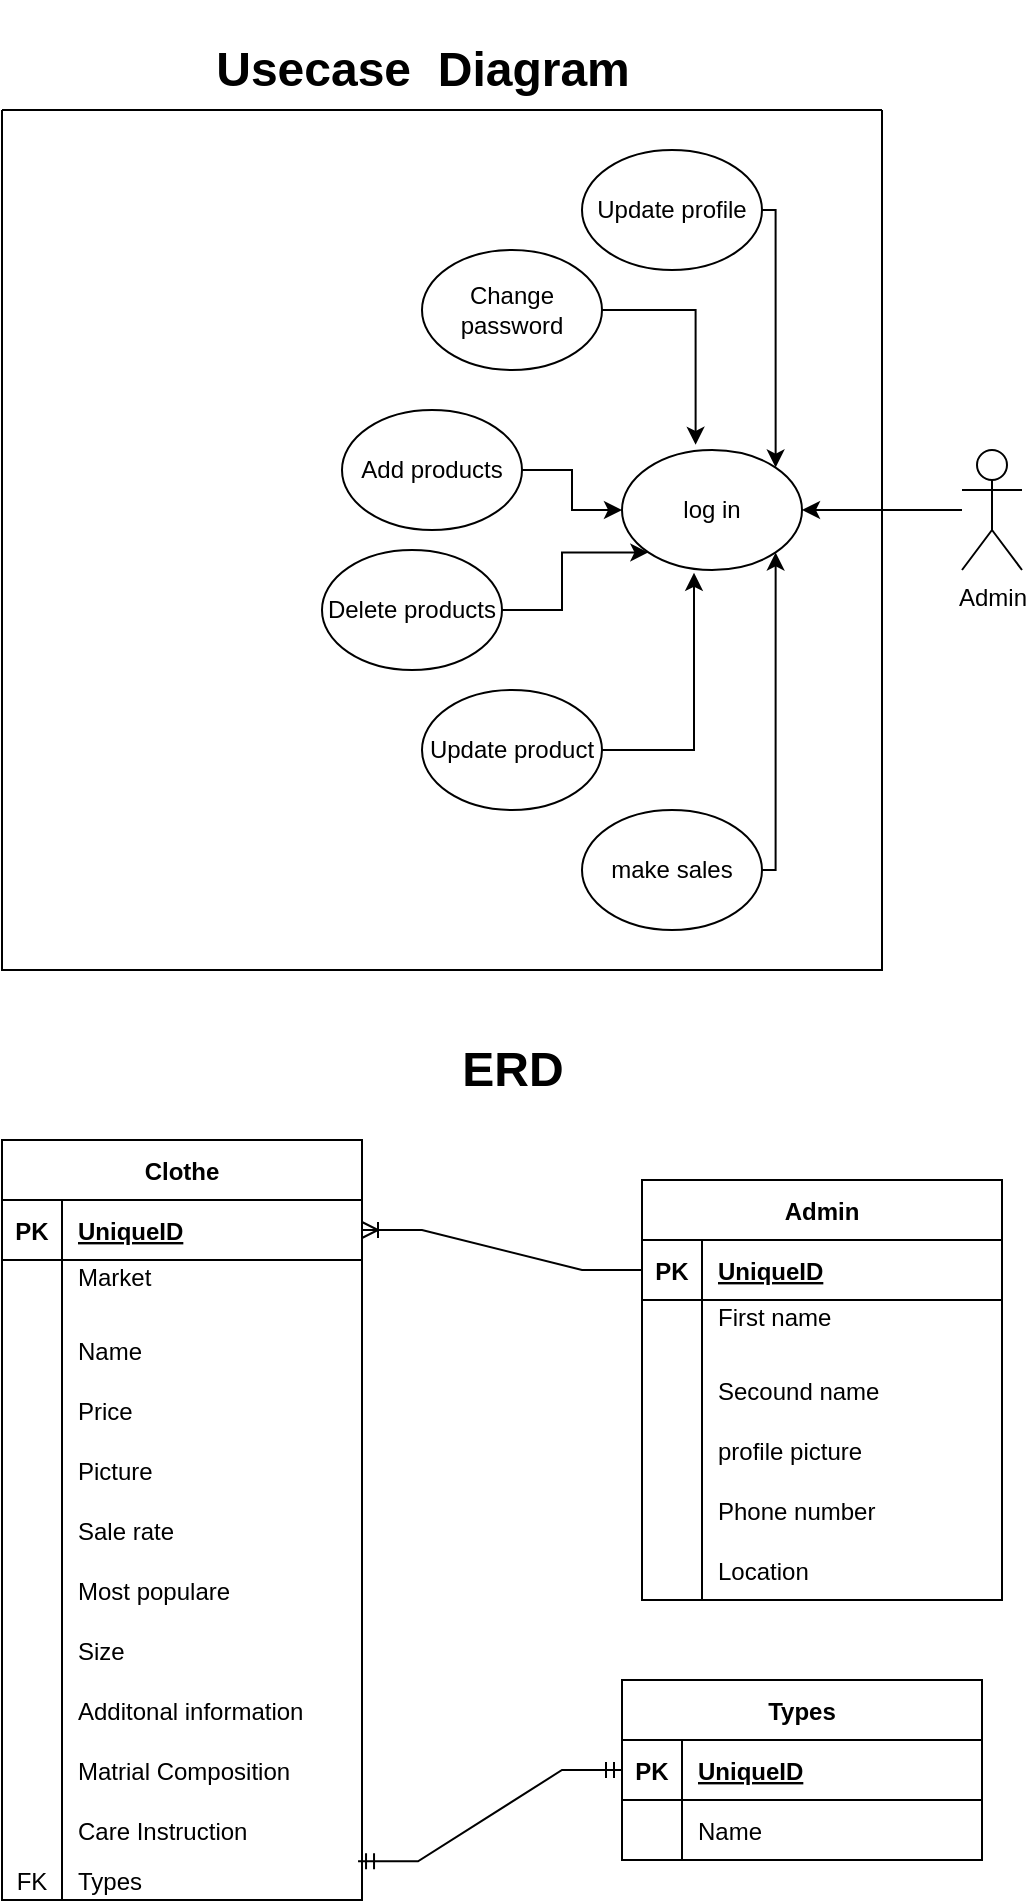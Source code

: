 <mxfile version="20.7.4" type="device"><diagram id="LIxAd3S7H-RhhiUVsFGM" name="Page-1"><mxGraphModel dx="1036" dy="606" grid="1" gridSize="10" guides="1" tooltips="1" connect="1" arrows="1" fold="1" page="1" pageScale="1" pageWidth="850" pageHeight="1100" math="0" shadow="0"><root><mxCell id="0"/><mxCell id="1" parent="0"/><mxCell id="iDOFnc7NDDJiZu9Sfizi-2" value="" style="swimlane;startSize=0;" parent="1" vertex="1"><mxGeometry x="190" y="85" width="440" height="430" as="geometry"/></mxCell><mxCell id="iDOFnc7NDDJiZu9Sfizi-7" value="log in" style="ellipse;whiteSpace=wrap;html=1;" parent="iDOFnc7NDDJiZu9Sfizi-2" vertex="1"><mxGeometry x="310" y="170" width="90" height="60" as="geometry"/></mxCell><mxCell id="iDOFnc7NDDJiZu9Sfizi-13" style="edgeStyle=orthogonalEdgeStyle;rounded=0;orthogonalLoop=1;jettySize=auto;html=1;entryX=0.409;entryY=-0.043;entryDx=0;entryDy=0;entryPerimeter=0;" parent="iDOFnc7NDDJiZu9Sfizi-2" source="iDOFnc7NDDJiZu9Sfizi-9" target="iDOFnc7NDDJiZu9Sfizi-7" edge="1"><mxGeometry relative="1" as="geometry"/></mxCell><mxCell id="iDOFnc7NDDJiZu9Sfizi-9" value="Change password" style="ellipse;whiteSpace=wrap;html=1;" parent="iDOFnc7NDDJiZu9Sfizi-2" vertex="1"><mxGeometry x="210" y="70" width="90" height="60" as="geometry"/></mxCell><mxCell id="iDOFnc7NDDJiZu9Sfizi-14" style="edgeStyle=orthogonalEdgeStyle;rounded=0;orthogonalLoop=1;jettySize=auto;html=1;" parent="iDOFnc7NDDJiZu9Sfizi-2" source="iDOFnc7NDDJiZu9Sfizi-10" target="iDOFnc7NDDJiZu9Sfizi-7" edge="1"><mxGeometry relative="1" as="geometry"/></mxCell><mxCell id="iDOFnc7NDDJiZu9Sfizi-10" value="Add products" style="ellipse;whiteSpace=wrap;html=1;" parent="iDOFnc7NDDJiZu9Sfizi-2" vertex="1"><mxGeometry x="170" y="150" width="90" height="60" as="geometry"/></mxCell><mxCell id="iDOFnc7NDDJiZu9Sfizi-15" style="edgeStyle=orthogonalEdgeStyle;rounded=0;orthogonalLoop=1;jettySize=auto;html=1;entryX=0;entryY=1;entryDx=0;entryDy=0;" parent="iDOFnc7NDDJiZu9Sfizi-2" source="iDOFnc7NDDJiZu9Sfizi-11" target="iDOFnc7NDDJiZu9Sfizi-7" edge="1"><mxGeometry relative="1" as="geometry"/></mxCell><mxCell id="iDOFnc7NDDJiZu9Sfizi-11" value="Delete products" style="ellipse;whiteSpace=wrap;html=1;" parent="iDOFnc7NDDJiZu9Sfizi-2" vertex="1"><mxGeometry x="160" y="220" width="90" height="60" as="geometry"/></mxCell><mxCell id="iDOFnc7NDDJiZu9Sfizi-16" style="edgeStyle=orthogonalEdgeStyle;rounded=0;orthogonalLoop=1;jettySize=auto;html=1;entryX=0.4;entryY=1.023;entryDx=0;entryDy=0;entryPerimeter=0;" parent="iDOFnc7NDDJiZu9Sfizi-2" source="iDOFnc7NDDJiZu9Sfizi-12" target="iDOFnc7NDDJiZu9Sfizi-7" edge="1"><mxGeometry relative="1" as="geometry"/></mxCell><mxCell id="iDOFnc7NDDJiZu9Sfizi-12" value="Update product" style="ellipse;whiteSpace=wrap;html=1;" parent="iDOFnc7NDDJiZu9Sfizi-2" vertex="1"><mxGeometry x="210" y="290" width="90" height="60" as="geometry"/></mxCell><mxCell id="iDOFnc7NDDJiZu9Sfizi-18" style="edgeStyle=orthogonalEdgeStyle;rounded=0;orthogonalLoop=1;jettySize=auto;html=1;entryX=1;entryY=0;entryDx=0;entryDy=0;" parent="iDOFnc7NDDJiZu9Sfizi-2" source="iDOFnc7NDDJiZu9Sfizi-17" target="iDOFnc7NDDJiZu9Sfizi-7" edge="1"><mxGeometry relative="1" as="geometry"><Array as="points"><mxPoint x="387" y="50"/></Array></mxGeometry></mxCell><mxCell id="iDOFnc7NDDJiZu9Sfizi-17" value="Update profile" style="ellipse;whiteSpace=wrap;html=1;" parent="iDOFnc7NDDJiZu9Sfizi-2" vertex="1"><mxGeometry x="290" y="20" width="90" height="60" as="geometry"/></mxCell><mxCell id="iDOFnc7NDDJiZu9Sfizi-20" style="edgeStyle=orthogonalEdgeStyle;rounded=0;orthogonalLoop=1;jettySize=auto;html=1;entryX=1;entryY=1;entryDx=0;entryDy=0;" parent="iDOFnc7NDDJiZu9Sfizi-2" source="iDOFnc7NDDJiZu9Sfizi-19" target="iDOFnc7NDDJiZu9Sfizi-7" edge="1"><mxGeometry relative="1" as="geometry"><Array as="points"><mxPoint x="387" y="380"/></Array></mxGeometry></mxCell><mxCell id="iDOFnc7NDDJiZu9Sfizi-19" value="make sales" style="ellipse;whiteSpace=wrap;html=1;" parent="iDOFnc7NDDJiZu9Sfizi-2" vertex="1"><mxGeometry x="290" y="350" width="90" height="60" as="geometry"/></mxCell><mxCell id="iDOFnc7NDDJiZu9Sfizi-8" style="edgeStyle=orthogonalEdgeStyle;rounded=0;orthogonalLoop=1;jettySize=auto;html=1;" parent="1" source="iDOFnc7NDDJiZu9Sfizi-3" target="iDOFnc7NDDJiZu9Sfizi-7" edge="1"><mxGeometry relative="1" as="geometry"/></mxCell><mxCell id="iDOFnc7NDDJiZu9Sfizi-3" value="Admin" style="shape=umlActor;verticalLabelPosition=bottom;verticalAlign=top;html=1;outlineConnect=0;" parent="1" vertex="1"><mxGeometry x="670" y="255" width="30" height="60" as="geometry"/></mxCell><mxCell id="iDOFnc7NDDJiZu9Sfizi-21" value="&lt;h1&gt;Usecase&amp;nbsp; Diagram&lt;/h1&gt;" style="text;html=1;align=center;verticalAlign=middle;resizable=0;points=[];autosize=1;strokeColor=none;fillColor=none;" parent="1" vertex="1"><mxGeometry x="285" y="30" width="230" height="70" as="geometry"/></mxCell><mxCell id="iDOFnc7NDDJiZu9Sfizi-22" value="&lt;h1&gt;ERD&lt;/h1&gt;" style="text;html=1;align=center;verticalAlign=middle;resizable=0;points=[];autosize=1;strokeColor=none;fillColor=none;" parent="1" vertex="1"><mxGeometry x="410" y="530" width="70" height="70" as="geometry"/></mxCell><mxCell id="iDOFnc7NDDJiZu9Sfizi-24" value="Clothe" style="shape=table;startSize=30;container=1;collapsible=1;childLayout=tableLayout;fixedRows=1;rowLines=0;fontStyle=1;align=center;resizeLast=1;" parent="1" vertex="1"><mxGeometry x="190" y="600" width="180" height="380" as="geometry"/></mxCell><mxCell id="iDOFnc7NDDJiZu9Sfizi-25" value="" style="shape=tableRow;horizontal=0;startSize=0;swimlaneHead=0;swimlaneBody=0;fillColor=none;collapsible=0;dropTarget=0;points=[[0,0.5],[1,0.5]];portConstraint=eastwest;top=0;left=0;right=0;bottom=1;" parent="iDOFnc7NDDJiZu9Sfizi-24" vertex="1"><mxGeometry y="30" width="180" height="30" as="geometry"/></mxCell><mxCell id="iDOFnc7NDDJiZu9Sfizi-26" value="PK" style="shape=partialRectangle;connectable=0;fillColor=none;top=0;left=0;bottom=0;right=0;fontStyle=1;overflow=hidden;" parent="iDOFnc7NDDJiZu9Sfizi-25" vertex="1"><mxGeometry width="30" height="30" as="geometry"><mxRectangle width="30" height="30" as="alternateBounds"/></mxGeometry></mxCell><mxCell id="iDOFnc7NDDJiZu9Sfizi-27" value="UniqueID" style="shape=partialRectangle;connectable=0;fillColor=none;top=0;left=0;bottom=0;right=0;align=left;spacingLeft=6;fontStyle=5;overflow=hidden;" parent="iDOFnc7NDDJiZu9Sfizi-25" vertex="1"><mxGeometry x="30" width="150" height="30" as="geometry"><mxRectangle width="150" height="30" as="alternateBounds"/></mxGeometry></mxCell><mxCell id="iDOFnc7NDDJiZu9Sfizi-28" value="" style="shape=tableRow;horizontal=0;startSize=0;swimlaneHead=0;swimlaneBody=0;fillColor=none;collapsible=0;dropTarget=0;points=[[0,0.5],[1,0.5]];portConstraint=eastwest;top=0;left=0;right=0;bottom=0;" parent="iDOFnc7NDDJiZu9Sfizi-24" vertex="1"><mxGeometry y="60" width="180" height="30" as="geometry"/></mxCell><mxCell id="iDOFnc7NDDJiZu9Sfizi-29" value="" style="shape=partialRectangle;connectable=0;fillColor=none;top=0;left=0;bottom=0;right=0;editable=1;overflow=hidden;" parent="iDOFnc7NDDJiZu9Sfizi-28" vertex="1"><mxGeometry width="30" height="30" as="geometry"><mxRectangle width="30" height="30" as="alternateBounds"/></mxGeometry></mxCell><mxCell id="iDOFnc7NDDJiZu9Sfizi-30" value="Market    &#10;" style="shape=partialRectangle;connectable=0;fillColor=none;top=0;left=0;bottom=0;right=0;align=left;spacingLeft=6;overflow=hidden;" parent="iDOFnc7NDDJiZu9Sfizi-28" vertex="1"><mxGeometry x="30" width="150" height="30" as="geometry"><mxRectangle width="150" height="30" as="alternateBounds"/></mxGeometry></mxCell><mxCell id="iDOFnc7NDDJiZu9Sfizi-31" value="" style="shape=tableRow;horizontal=0;startSize=0;swimlaneHead=0;swimlaneBody=0;fillColor=none;collapsible=0;dropTarget=0;points=[[0,0.5],[1,0.5]];portConstraint=eastwest;top=0;left=0;right=0;bottom=0;" parent="iDOFnc7NDDJiZu9Sfizi-24" vertex="1"><mxGeometry y="90" width="180" height="30" as="geometry"/></mxCell><mxCell id="iDOFnc7NDDJiZu9Sfizi-32" value="" style="shape=partialRectangle;connectable=0;fillColor=none;top=0;left=0;bottom=0;right=0;editable=1;overflow=hidden;" parent="iDOFnc7NDDJiZu9Sfizi-31" vertex="1"><mxGeometry width="30" height="30" as="geometry"><mxRectangle width="30" height="30" as="alternateBounds"/></mxGeometry></mxCell><mxCell id="iDOFnc7NDDJiZu9Sfizi-33" value="Name" style="shape=partialRectangle;connectable=0;fillColor=none;top=0;left=0;bottom=0;right=0;align=left;spacingLeft=6;overflow=hidden;" parent="iDOFnc7NDDJiZu9Sfizi-31" vertex="1"><mxGeometry x="30" width="150" height="30" as="geometry"><mxRectangle width="150" height="30" as="alternateBounds"/></mxGeometry></mxCell><mxCell id="iDOFnc7NDDJiZu9Sfizi-34" value="" style="shape=tableRow;horizontal=0;startSize=0;swimlaneHead=0;swimlaneBody=0;fillColor=none;collapsible=0;dropTarget=0;points=[[0,0.5],[1,0.5]];portConstraint=eastwest;top=0;left=0;right=0;bottom=0;" parent="iDOFnc7NDDJiZu9Sfizi-24" vertex="1"><mxGeometry y="120" width="180" height="30" as="geometry"/></mxCell><mxCell id="iDOFnc7NDDJiZu9Sfizi-35" value="" style="shape=partialRectangle;connectable=0;fillColor=none;top=0;left=0;bottom=0;right=0;editable=1;overflow=hidden;" parent="iDOFnc7NDDJiZu9Sfizi-34" vertex="1"><mxGeometry width="30" height="30" as="geometry"><mxRectangle width="30" height="30" as="alternateBounds"/></mxGeometry></mxCell><mxCell id="iDOFnc7NDDJiZu9Sfizi-36" value="Price" style="shape=partialRectangle;connectable=0;fillColor=none;top=0;left=0;bottom=0;right=0;align=left;spacingLeft=6;overflow=hidden;" parent="iDOFnc7NDDJiZu9Sfizi-34" vertex="1"><mxGeometry x="30" width="150" height="30" as="geometry"><mxRectangle width="150" height="30" as="alternateBounds"/></mxGeometry></mxCell><mxCell id="iDOFnc7NDDJiZu9Sfizi-58" value="" style="shape=tableRow;horizontal=0;startSize=0;swimlaneHead=0;swimlaneBody=0;fillColor=none;collapsible=0;dropTarget=0;points=[[0,0.5],[1,0.5]];portConstraint=eastwest;top=0;left=0;right=0;bottom=0;" parent="iDOFnc7NDDJiZu9Sfizi-24" vertex="1"><mxGeometry y="150" width="180" height="30" as="geometry"/></mxCell><mxCell id="iDOFnc7NDDJiZu9Sfizi-59" value="" style="shape=partialRectangle;connectable=0;fillColor=none;top=0;left=0;bottom=0;right=0;editable=1;overflow=hidden;" parent="iDOFnc7NDDJiZu9Sfizi-58" vertex="1"><mxGeometry width="30" height="30" as="geometry"><mxRectangle width="30" height="30" as="alternateBounds"/></mxGeometry></mxCell><mxCell id="iDOFnc7NDDJiZu9Sfizi-60" value="Picture" style="shape=partialRectangle;connectable=0;fillColor=none;top=0;left=0;bottom=0;right=0;align=left;spacingLeft=6;overflow=hidden;" parent="iDOFnc7NDDJiZu9Sfizi-58" vertex="1"><mxGeometry x="30" width="150" height="30" as="geometry"><mxRectangle width="150" height="30" as="alternateBounds"/></mxGeometry></mxCell><mxCell id="iDOFnc7NDDJiZu9Sfizi-99" value="" style="shape=tableRow;horizontal=0;startSize=0;swimlaneHead=0;swimlaneBody=0;fillColor=none;collapsible=0;dropTarget=0;points=[[0,0.5],[1,0.5]];portConstraint=eastwest;top=0;left=0;right=0;bottom=0;" parent="iDOFnc7NDDJiZu9Sfizi-24" vertex="1"><mxGeometry y="180" width="180" height="30" as="geometry"/></mxCell><mxCell id="iDOFnc7NDDJiZu9Sfizi-100" value="" style="shape=partialRectangle;connectable=0;fillColor=none;top=0;left=0;bottom=0;right=0;editable=1;overflow=hidden;" parent="iDOFnc7NDDJiZu9Sfizi-99" vertex="1"><mxGeometry width="30" height="30" as="geometry"><mxRectangle width="30" height="30" as="alternateBounds"/></mxGeometry></mxCell><mxCell id="iDOFnc7NDDJiZu9Sfizi-101" value="Sale rate" style="shape=partialRectangle;connectable=0;fillColor=none;top=0;left=0;bottom=0;right=0;align=left;spacingLeft=6;overflow=hidden;" parent="iDOFnc7NDDJiZu9Sfizi-99" vertex="1"><mxGeometry x="30" width="150" height="30" as="geometry"><mxRectangle width="150" height="30" as="alternateBounds"/></mxGeometry></mxCell><mxCell id="iDOFnc7NDDJiZu9Sfizi-110" value="" style="shape=tableRow;horizontal=0;startSize=0;swimlaneHead=0;swimlaneBody=0;fillColor=none;collapsible=0;dropTarget=0;points=[[0,0.5],[1,0.5]];portConstraint=eastwest;top=0;left=0;right=0;bottom=0;" parent="iDOFnc7NDDJiZu9Sfizi-24" vertex="1"><mxGeometry y="210" width="180" height="30" as="geometry"/></mxCell><mxCell id="iDOFnc7NDDJiZu9Sfizi-111" value="" style="shape=partialRectangle;connectable=0;fillColor=none;top=0;left=0;bottom=0;right=0;editable=1;overflow=hidden;" parent="iDOFnc7NDDJiZu9Sfizi-110" vertex="1"><mxGeometry width="30" height="30" as="geometry"><mxRectangle width="30" height="30" as="alternateBounds"/></mxGeometry></mxCell><mxCell id="iDOFnc7NDDJiZu9Sfizi-112" value="Most populare" style="shape=partialRectangle;connectable=0;fillColor=none;top=0;left=0;bottom=0;right=0;align=left;spacingLeft=6;overflow=hidden;" parent="iDOFnc7NDDJiZu9Sfizi-110" vertex="1"><mxGeometry x="30" width="150" height="30" as="geometry"><mxRectangle width="150" height="30" as="alternateBounds"/></mxGeometry></mxCell><mxCell id="ZFXo3Ql06WeVLPSRRAsA-1" value="" style="shape=tableRow;horizontal=0;startSize=0;swimlaneHead=0;swimlaneBody=0;fillColor=none;collapsible=0;dropTarget=0;points=[[0,0.5],[1,0.5]];portConstraint=eastwest;top=0;left=0;right=0;bottom=0;" vertex="1" parent="iDOFnc7NDDJiZu9Sfizi-24"><mxGeometry y="240" width="180" height="30" as="geometry"/></mxCell><mxCell id="ZFXo3Ql06WeVLPSRRAsA-2" value="" style="shape=partialRectangle;connectable=0;fillColor=none;top=0;left=0;bottom=0;right=0;editable=1;overflow=hidden;" vertex="1" parent="ZFXo3Ql06WeVLPSRRAsA-1"><mxGeometry width="30" height="30" as="geometry"><mxRectangle width="30" height="30" as="alternateBounds"/></mxGeometry></mxCell><mxCell id="ZFXo3Ql06WeVLPSRRAsA-3" value="Size" style="shape=partialRectangle;connectable=0;fillColor=none;top=0;left=0;bottom=0;right=0;align=left;spacingLeft=6;overflow=hidden;" vertex="1" parent="ZFXo3Ql06WeVLPSRRAsA-1"><mxGeometry x="30" width="150" height="30" as="geometry"><mxRectangle width="150" height="30" as="alternateBounds"/></mxGeometry></mxCell><mxCell id="ZFXo3Ql06WeVLPSRRAsA-7" value="" style="shape=tableRow;horizontal=0;startSize=0;swimlaneHead=0;swimlaneBody=0;fillColor=none;collapsible=0;dropTarget=0;points=[[0,0.5],[1,0.5]];portConstraint=eastwest;top=0;left=0;right=0;bottom=0;" vertex="1" parent="iDOFnc7NDDJiZu9Sfizi-24"><mxGeometry y="270" width="180" height="30" as="geometry"/></mxCell><mxCell id="ZFXo3Ql06WeVLPSRRAsA-8" value="" style="shape=partialRectangle;connectable=0;fillColor=none;top=0;left=0;bottom=0;right=0;editable=1;overflow=hidden;" vertex="1" parent="ZFXo3Ql06WeVLPSRRAsA-7"><mxGeometry width="30" height="30" as="geometry"><mxRectangle width="30" height="30" as="alternateBounds"/></mxGeometry></mxCell><mxCell id="ZFXo3Ql06WeVLPSRRAsA-9" value="Additonal information" style="shape=partialRectangle;connectable=0;fillColor=none;top=0;left=0;bottom=0;right=0;align=left;spacingLeft=6;overflow=hidden;" vertex="1" parent="ZFXo3Ql06WeVLPSRRAsA-7"><mxGeometry x="30" width="150" height="30" as="geometry"><mxRectangle width="150" height="30" as="alternateBounds"/></mxGeometry></mxCell><mxCell id="ZFXo3Ql06WeVLPSRRAsA-10" value="" style="shape=tableRow;horizontal=0;startSize=0;swimlaneHead=0;swimlaneBody=0;fillColor=none;collapsible=0;dropTarget=0;points=[[0,0.5],[1,0.5]];portConstraint=eastwest;top=0;left=0;right=0;bottom=0;" vertex="1" parent="iDOFnc7NDDJiZu9Sfizi-24"><mxGeometry y="300" width="180" height="30" as="geometry"/></mxCell><mxCell id="ZFXo3Ql06WeVLPSRRAsA-11" value="" style="shape=partialRectangle;connectable=0;fillColor=none;top=0;left=0;bottom=0;right=0;editable=1;overflow=hidden;" vertex="1" parent="ZFXo3Ql06WeVLPSRRAsA-10"><mxGeometry width="30" height="30" as="geometry"><mxRectangle width="30" height="30" as="alternateBounds"/></mxGeometry></mxCell><mxCell id="ZFXo3Ql06WeVLPSRRAsA-12" value="Matrial Composition" style="shape=partialRectangle;connectable=0;fillColor=none;top=0;left=0;bottom=0;right=0;align=left;spacingLeft=6;overflow=hidden;" vertex="1" parent="ZFXo3Ql06WeVLPSRRAsA-10"><mxGeometry x="30" width="150" height="30" as="geometry"><mxRectangle width="150" height="30" as="alternateBounds"/></mxGeometry></mxCell><mxCell id="ZFXo3Ql06WeVLPSRRAsA-4" value="" style="shape=tableRow;horizontal=0;startSize=0;swimlaneHead=0;swimlaneBody=0;fillColor=none;collapsible=0;dropTarget=0;points=[[0,0.5],[1,0.5]];portConstraint=eastwest;top=0;left=0;right=0;bottom=0;" vertex="1" parent="iDOFnc7NDDJiZu9Sfizi-24"><mxGeometry y="330" width="180" height="30" as="geometry"/></mxCell><mxCell id="ZFXo3Ql06WeVLPSRRAsA-5" value="" style="shape=partialRectangle;connectable=0;fillColor=none;top=0;left=0;bottom=0;right=0;editable=1;overflow=hidden;" vertex="1" parent="ZFXo3Ql06WeVLPSRRAsA-4"><mxGeometry width="30" height="30" as="geometry"><mxRectangle width="30" height="30" as="alternateBounds"/></mxGeometry></mxCell><mxCell id="ZFXo3Ql06WeVLPSRRAsA-6" value="Care Instruction" style="shape=partialRectangle;connectable=0;fillColor=none;top=0;left=0;bottom=0;right=0;align=left;spacingLeft=6;overflow=hidden;" vertex="1" parent="ZFXo3Ql06WeVLPSRRAsA-4"><mxGeometry x="30" width="150" height="30" as="geometry"><mxRectangle width="150" height="30" as="alternateBounds"/></mxGeometry></mxCell><mxCell id="iDOFnc7NDDJiZu9Sfizi-102" value="" style="shape=tableRow;horizontal=0;startSize=0;swimlaneHead=0;swimlaneBody=0;fillColor=none;collapsible=0;dropTarget=0;points=[[0,0.5],[1,0.5]];portConstraint=eastwest;top=0;left=0;right=0;bottom=0;" parent="iDOFnc7NDDJiZu9Sfizi-24" vertex="1"><mxGeometry y="360" width="180" height="20" as="geometry"/></mxCell><mxCell id="iDOFnc7NDDJiZu9Sfizi-103" value="FK" style="shape=partialRectangle;connectable=0;fillColor=none;top=0;left=0;bottom=0;right=0;editable=1;overflow=hidden;" parent="iDOFnc7NDDJiZu9Sfizi-102" vertex="1"><mxGeometry width="30" height="20" as="geometry"><mxRectangle width="30" height="20" as="alternateBounds"/></mxGeometry></mxCell><mxCell id="iDOFnc7NDDJiZu9Sfizi-104" value="Types" style="shape=partialRectangle;connectable=0;fillColor=none;top=0;left=0;bottom=0;right=0;align=left;spacingLeft=6;overflow=hidden;" parent="iDOFnc7NDDJiZu9Sfizi-102" vertex="1"><mxGeometry x="30" width="150" height="20" as="geometry"><mxRectangle width="150" height="20" as="alternateBounds"/></mxGeometry></mxCell><mxCell id="iDOFnc7NDDJiZu9Sfizi-38" value="Admin" style="shape=table;startSize=30;container=1;collapsible=1;childLayout=tableLayout;fixedRows=1;rowLines=0;fontStyle=1;align=center;resizeLast=1;" parent="1" vertex="1"><mxGeometry x="510" y="620" width="180" height="210" as="geometry"/></mxCell><mxCell id="iDOFnc7NDDJiZu9Sfizi-39" value="" style="shape=tableRow;horizontal=0;startSize=0;swimlaneHead=0;swimlaneBody=0;fillColor=none;collapsible=0;dropTarget=0;points=[[0,0.5],[1,0.5]];portConstraint=eastwest;top=0;left=0;right=0;bottom=1;" parent="iDOFnc7NDDJiZu9Sfizi-38" vertex="1"><mxGeometry y="30" width="180" height="30" as="geometry"/></mxCell><mxCell id="iDOFnc7NDDJiZu9Sfizi-40" value="PK" style="shape=partialRectangle;connectable=0;fillColor=none;top=0;left=0;bottom=0;right=0;fontStyle=1;overflow=hidden;" parent="iDOFnc7NDDJiZu9Sfizi-39" vertex="1"><mxGeometry width="30" height="30" as="geometry"><mxRectangle width="30" height="30" as="alternateBounds"/></mxGeometry></mxCell><mxCell id="iDOFnc7NDDJiZu9Sfizi-41" value="UniqueID" style="shape=partialRectangle;connectable=0;fillColor=none;top=0;left=0;bottom=0;right=0;align=left;spacingLeft=6;fontStyle=5;overflow=hidden;" parent="iDOFnc7NDDJiZu9Sfizi-39" vertex="1"><mxGeometry x="30" width="150" height="30" as="geometry"><mxRectangle width="150" height="30" as="alternateBounds"/></mxGeometry></mxCell><mxCell id="iDOFnc7NDDJiZu9Sfizi-42" value="" style="shape=tableRow;horizontal=0;startSize=0;swimlaneHead=0;swimlaneBody=0;fillColor=none;collapsible=0;dropTarget=0;points=[[0,0.5],[1,0.5]];portConstraint=eastwest;top=0;left=0;right=0;bottom=0;" parent="iDOFnc7NDDJiZu9Sfizi-38" vertex="1"><mxGeometry y="60" width="180" height="30" as="geometry"/></mxCell><mxCell id="iDOFnc7NDDJiZu9Sfizi-43" value="" style="shape=partialRectangle;connectable=0;fillColor=none;top=0;left=0;bottom=0;right=0;editable=1;overflow=hidden;" parent="iDOFnc7NDDJiZu9Sfizi-42" vertex="1"><mxGeometry width="30" height="30" as="geometry"><mxRectangle width="30" height="30" as="alternateBounds"/></mxGeometry></mxCell><mxCell id="iDOFnc7NDDJiZu9Sfizi-44" value="First name    &#10;" style="shape=partialRectangle;connectable=0;fillColor=none;top=0;left=0;bottom=0;right=0;align=left;spacingLeft=6;overflow=hidden;" parent="iDOFnc7NDDJiZu9Sfizi-42" vertex="1"><mxGeometry x="30" width="150" height="30" as="geometry"><mxRectangle width="150" height="30" as="alternateBounds"/></mxGeometry></mxCell><mxCell id="iDOFnc7NDDJiZu9Sfizi-45" value="" style="shape=tableRow;horizontal=0;startSize=0;swimlaneHead=0;swimlaneBody=0;fillColor=none;collapsible=0;dropTarget=0;points=[[0,0.5],[1,0.5]];portConstraint=eastwest;top=0;left=0;right=0;bottom=0;" parent="iDOFnc7NDDJiZu9Sfizi-38" vertex="1"><mxGeometry y="90" width="180" height="30" as="geometry"/></mxCell><mxCell id="iDOFnc7NDDJiZu9Sfizi-46" value="" style="shape=partialRectangle;connectable=0;fillColor=none;top=0;left=0;bottom=0;right=0;editable=1;overflow=hidden;" parent="iDOFnc7NDDJiZu9Sfizi-45" vertex="1"><mxGeometry width="30" height="30" as="geometry"><mxRectangle width="30" height="30" as="alternateBounds"/></mxGeometry></mxCell><mxCell id="iDOFnc7NDDJiZu9Sfizi-47" value="Secound name" style="shape=partialRectangle;connectable=0;fillColor=none;top=0;left=0;bottom=0;right=0;align=left;spacingLeft=6;overflow=hidden;" parent="iDOFnc7NDDJiZu9Sfizi-45" vertex="1"><mxGeometry x="30" width="150" height="30" as="geometry"><mxRectangle width="150" height="30" as="alternateBounds"/></mxGeometry></mxCell><mxCell id="iDOFnc7NDDJiZu9Sfizi-48" value="" style="shape=tableRow;horizontal=0;startSize=0;swimlaneHead=0;swimlaneBody=0;fillColor=none;collapsible=0;dropTarget=0;points=[[0,0.5],[1,0.5]];portConstraint=eastwest;top=0;left=0;right=0;bottom=0;" parent="iDOFnc7NDDJiZu9Sfizi-38" vertex="1"><mxGeometry y="120" width="180" height="30" as="geometry"/></mxCell><mxCell id="iDOFnc7NDDJiZu9Sfizi-49" value="" style="shape=partialRectangle;connectable=0;fillColor=none;top=0;left=0;bottom=0;right=0;editable=1;overflow=hidden;" parent="iDOFnc7NDDJiZu9Sfizi-48" vertex="1"><mxGeometry width="30" height="30" as="geometry"><mxRectangle width="30" height="30" as="alternateBounds"/></mxGeometry></mxCell><mxCell id="iDOFnc7NDDJiZu9Sfizi-50" value="profile picture" style="shape=partialRectangle;connectable=0;fillColor=none;top=0;left=0;bottom=0;right=0;align=left;spacingLeft=6;overflow=hidden;" parent="iDOFnc7NDDJiZu9Sfizi-48" vertex="1"><mxGeometry x="30" width="150" height="30" as="geometry"><mxRectangle width="150" height="30" as="alternateBounds"/></mxGeometry></mxCell><mxCell id="iDOFnc7NDDJiZu9Sfizi-52" value="" style="shape=tableRow;horizontal=0;startSize=0;swimlaneHead=0;swimlaneBody=0;fillColor=none;collapsible=0;dropTarget=0;points=[[0,0.5],[1,0.5]];portConstraint=eastwest;top=0;left=0;right=0;bottom=0;" parent="iDOFnc7NDDJiZu9Sfizi-38" vertex="1"><mxGeometry y="150" width="180" height="30" as="geometry"/></mxCell><mxCell id="iDOFnc7NDDJiZu9Sfizi-53" value="" style="shape=partialRectangle;connectable=0;fillColor=none;top=0;left=0;bottom=0;right=0;editable=1;overflow=hidden;" parent="iDOFnc7NDDJiZu9Sfizi-52" vertex="1"><mxGeometry width="30" height="30" as="geometry"><mxRectangle width="30" height="30" as="alternateBounds"/></mxGeometry></mxCell><mxCell id="iDOFnc7NDDJiZu9Sfizi-54" value="Phone number" style="shape=partialRectangle;connectable=0;fillColor=none;top=0;left=0;bottom=0;right=0;align=left;spacingLeft=6;overflow=hidden;" parent="iDOFnc7NDDJiZu9Sfizi-52" vertex="1"><mxGeometry x="30" width="150" height="30" as="geometry"><mxRectangle width="150" height="30" as="alternateBounds"/></mxGeometry></mxCell><mxCell id="iDOFnc7NDDJiZu9Sfizi-55" value="" style="shape=tableRow;horizontal=0;startSize=0;swimlaneHead=0;swimlaneBody=0;fillColor=none;collapsible=0;dropTarget=0;points=[[0,0.5],[1,0.5]];portConstraint=eastwest;top=0;left=0;right=0;bottom=0;" parent="iDOFnc7NDDJiZu9Sfizi-38" vertex="1"><mxGeometry y="180" width="180" height="30" as="geometry"/></mxCell><mxCell id="iDOFnc7NDDJiZu9Sfizi-56" value="" style="shape=partialRectangle;connectable=0;fillColor=none;top=0;left=0;bottom=0;right=0;editable=1;overflow=hidden;" parent="iDOFnc7NDDJiZu9Sfizi-55" vertex="1"><mxGeometry width="30" height="30" as="geometry"><mxRectangle width="30" height="30" as="alternateBounds"/></mxGeometry></mxCell><mxCell id="iDOFnc7NDDJiZu9Sfizi-57" value="Location" style="shape=partialRectangle;connectable=0;fillColor=none;top=0;left=0;bottom=0;right=0;align=left;spacingLeft=6;overflow=hidden;" parent="iDOFnc7NDDJiZu9Sfizi-55" vertex="1"><mxGeometry x="30" width="150" height="30" as="geometry"><mxRectangle width="150" height="30" as="alternateBounds"/></mxGeometry></mxCell><mxCell id="iDOFnc7NDDJiZu9Sfizi-76" value="Types" style="shape=table;startSize=30;container=1;collapsible=1;childLayout=tableLayout;fixedRows=1;rowLines=0;fontStyle=1;align=center;resizeLast=1;" parent="1" vertex="1"><mxGeometry x="500" y="870" width="180" height="90" as="geometry"/></mxCell><mxCell id="iDOFnc7NDDJiZu9Sfizi-77" value="" style="shape=tableRow;horizontal=0;startSize=0;swimlaneHead=0;swimlaneBody=0;fillColor=none;collapsible=0;dropTarget=0;points=[[0,0.5],[1,0.5]];portConstraint=eastwest;top=0;left=0;right=0;bottom=1;" parent="iDOFnc7NDDJiZu9Sfizi-76" vertex="1"><mxGeometry y="30" width="180" height="30" as="geometry"/></mxCell><mxCell id="iDOFnc7NDDJiZu9Sfizi-78" value="PK" style="shape=partialRectangle;connectable=0;fillColor=none;top=0;left=0;bottom=0;right=0;fontStyle=1;overflow=hidden;" parent="iDOFnc7NDDJiZu9Sfizi-77" vertex="1"><mxGeometry width="30" height="30" as="geometry"><mxRectangle width="30" height="30" as="alternateBounds"/></mxGeometry></mxCell><mxCell id="iDOFnc7NDDJiZu9Sfizi-79" value="UniqueID" style="shape=partialRectangle;connectable=0;fillColor=none;top=0;left=0;bottom=0;right=0;align=left;spacingLeft=6;fontStyle=5;overflow=hidden;" parent="iDOFnc7NDDJiZu9Sfizi-77" vertex="1"><mxGeometry x="30" width="150" height="30" as="geometry"><mxRectangle width="150" height="30" as="alternateBounds"/></mxGeometry></mxCell><mxCell id="iDOFnc7NDDJiZu9Sfizi-83" value="" style="shape=tableRow;horizontal=0;startSize=0;swimlaneHead=0;swimlaneBody=0;fillColor=none;collapsible=0;dropTarget=0;points=[[0,0.5],[1,0.5]];portConstraint=eastwest;top=0;left=0;right=0;bottom=0;" parent="iDOFnc7NDDJiZu9Sfizi-76" vertex="1"><mxGeometry y="60" width="180" height="30" as="geometry"/></mxCell><mxCell id="iDOFnc7NDDJiZu9Sfizi-84" value="" style="shape=partialRectangle;connectable=0;fillColor=none;top=0;left=0;bottom=0;right=0;editable=1;overflow=hidden;" parent="iDOFnc7NDDJiZu9Sfizi-83" vertex="1"><mxGeometry width="30" height="30" as="geometry"><mxRectangle width="30" height="30" as="alternateBounds"/></mxGeometry></mxCell><mxCell id="iDOFnc7NDDJiZu9Sfizi-85" value="Name" style="shape=partialRectangle;connectable=0;fillColor=none;top=0;left=0;bottom=0;right=0;align=left;spacingLeft=6;overflow=hidden;" parent="iDOFnc7NDDJiZu9Sfizi-83" vertex="1"><mxGeometry x="30" width="150" height="30" as="geometry"><mxRectangle width="150" height="30" as="alternateBounds"/></mxGeometry></mxCell><mxCell id="iDOFnc7NDDJiZu9Sfizi-105" value="" style="edgeStyle=entityRelationEdgeStyle;fontSize=12;html=1;endArrow=ERmandOne;startArrow=ERmandOne;rounded=0;entryX=0;entryY=0.5;entryDx=0;entryDy=0;exitX=0.989;exitY=0.033;exitDx=0;exitDy=0;exitPerimeter=0;" parent="1" source="iDOFnc7NDDJiZu9Sfizi-102" target="iDOFnc7NDDJiZu9Sfizi-77" edge="1"><mxGeometry width="100" height="100" relative="1" as="geometry"><mxPoint x="465" y="780" as="sourcePoint"/><mxPoint x="565" y="680" as="targetPoint"/></mxGeometry></mxCell><mxCell id="iDOFnc7NDDJiZu9Sfizi-107" value="" style="edgeStyle=entityRelationEdgeStyle;fontSize=12;html=1;endArrow=ERoneToMany;rounded=0;exitX=0;exitY=0.5;exitDx=0;exitDy=0;entryX=1;entryY=0.5;entryDx=0;entryDy=0;" parent="1" source="iDOFnc7NDDJiZu9Sfizi-39" target="iDOFnc7NDDJiZu9Sfizi-25" edge="1"><mxGeometry width="100" height="100" relative="1" as="geometry"><mxPoint x="490" y="770" as="sourcePoint"/><mxPoint x="590" y="670" as="targetPoint"/></mxGeometry></mxCell></root></mxGraphModel></diagram></mxfile>